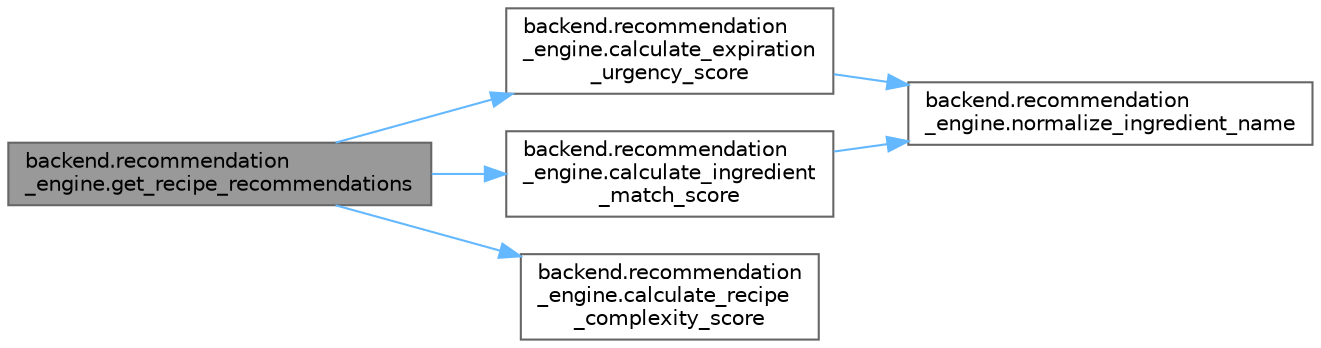 digraph "backend.recommendation_engine.get_recipe_recommendations"
{
 // LATEX_PDF_SIZE
  bgcolor="transparent";
  edge [fontname=Helvetica,fontsize=10,labelfontname=Helvetica,labelfontsize=10];
  node [fontname=Helvetica,fontsize=10,shape=box,height=0.2,width=0.4];
  rankdir="LR";
  Node1 [id="Node000001",label="backend.recommendation\l_engine.get_recipe_recommendations",height=0.2,width=0.4,color="gray40", fillcolor="grey60", style="filled", fontcolor="black",tooltip=" "];
  Node1 -> Node2 [id="edge1_Node000001_Node000002",color="steelblue1",style="solid",tooltip=" "];
  Node2 [id="Node000002",label="backend.recommendation\l_engine.calculate_expiration\l_urgency_score",height=0.2,width=0.4,color="grey40", fillcolor="white", style="filled",URL="$namespacebackend_1_1recommendation__engine.html#afc3b247ca59b8a7c889cf4414a00beb7",tooltip=" "];
  Node2 -> Node3 [id="edge2_Node000002_Node000003",color="steelblue1",style="solid",tooltip=" "];
  Node3 [id="Node000003",label="backend.recommendation\l_engine.normalize_ingredient_name",height=0.2,width=0.4,color="grey40", fillcolor="white", style="filled",URL="$namespacebackend_1_1recommendation__engine.html#a95e034714924b40104e0d71376620392",tooltip=" "];
  Node1 -> Node4 [id="edge3_Node000001_Node000004",color="steelblue1",style="solid",tooltip=" "];
  Node4 [id="Node000004",label="backend.recommendation\l_engine.calculate_ingredient\l_match_score",height=0.2,width=0.4,color="grey40", fillcolor="white", style="filled",URL="$namespacebackend_1_1recommendation__engine.html#ae9d0bb9767b8279a6b7efb8fc6c3c89b",tooltip=" "];
  Node4 -> Node3 [id="edge4_Node000004_Node000003",color="steelblue1",style="solid",tooltip=" "];
  Node1 -> Node5 [id="edge5_Node000001_Node000005",color="steelblue1",style="solid",tooltip=" "];
  Node5 [id="Node000005",label="backend.recommendation\l_engine.calculate_recipe\l_complexity_score",height=0.2,width=0.4,color="grey40", fillcolor="white", style="filled",URL="$namespacebackend_1_1recommendation__engine.html#aff4fe98a60ce3b92dd94c830cf402ee2",tooltip=" "];
}
